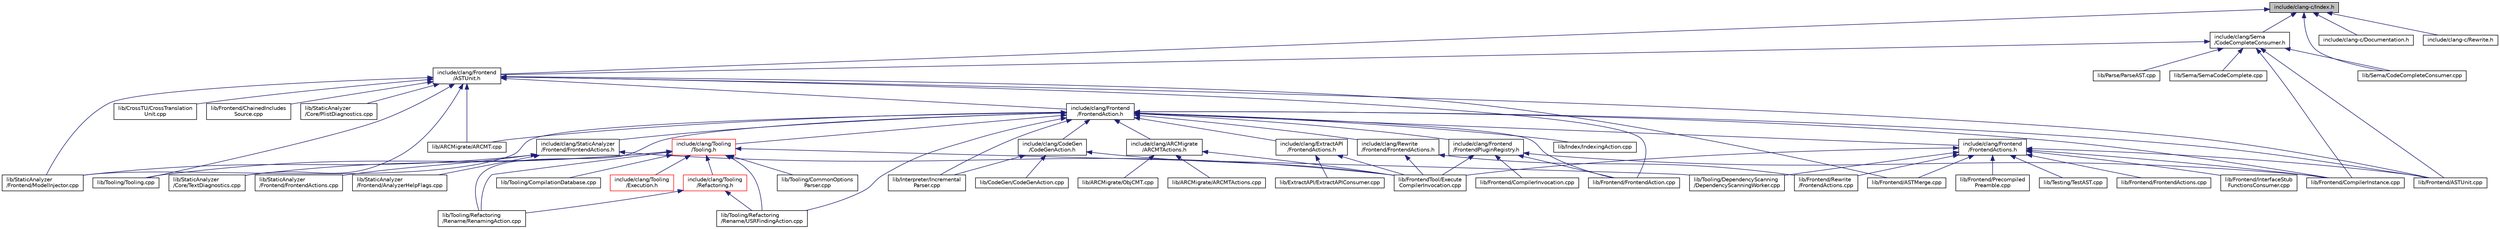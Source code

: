 digraph "include/clang-c/Index.h"
{
 // LATEX_PDF_SIZE
  bgcolor="transparent";
  edge [fontname="Helvetica",fontsize="10",labelfontname="Helvetica",labelfontsize="10"];
  node [fontname="Helvetica",fontsize="10",shape=record];
  Node1 [label="include/clang-c/Index.h",height=0.2,width=0.4,color="black", fillcolor="grey75", style="filled", fontcolor="black",tooltip=" "];
  Node1 -> Node2 [dir="back",color="midnightblue",fontsize="10",style="solid",fontname="Helvetica"];
  Node2 [label="include/clang/Frontend\l/ASTUnit.h",height=0.2,width=0.4,color="black",URL="$ASTUnit_8h.html",tooltip=" "];
  Node2 -> Node3 [dir="back",color="midnightblue",fontsize="10",style="solid",fontname="Helvetica"];
  Node3 [label="include/clang/Frontend\l/FrontendAction.h",height=0.2,width=0.4,color="black",URL="$FrontendAction_8h.html",tooltip=" "];
  Node3 -> Node4 [dir="back",color="midnightblue",fontsize="10",style="solid",fontname="Helvetica"];
  Node4 [label="include/clang/ARCMigrate\l/ARCMTActions.h",height=0.2,width=0.4,color="black",URL="$ARCMTActions_8h.html",tooltip=" "];
  Node4 -> Node5 [dir="back",color="midnightblue",fontsize="10",style="solid",fontname="Helvetica"];
  Node5 [label="lib/ARCMigrate/ARCMTActions.cpp",height=0.2,width=0.4,color="black",URL="$ARCMTActions_8cpp.html",tooltip=" "];
  Node4 -> Node6 [dir="back",color="midnightblue",fontsize="10",style="solid",fontname="Helvetica"];
  Node6 [label="lib/ARCMigrate/ObjCMT.cpp",height=0.2,width=0.4,color="black",URL="$ObjCMT_8cpp.html",tooltip=" "];
  Node4 -> Node7 [dir="back",color="midnightblue",fontsize="10",style="solid",fontname="Helvetica"];
  Node7 [label="lib/FrontendTool/Execute\lCompilerInvocation.cpp",height=0.2,width=0.4,color="black",URL="$ExecuteCompilerInvocation_8cpp.html",tooltip=" "];
  Node3 -> Node8 [dir="back",color="midnightblue",fontsize="10",style="solid",fontname="Helvetica"];
  Node8 [label="include/clang/CodeGen\l/CodeGenAction.h",height=0.2,width=0.4,color="black",URL="$CodeGenAction_8h.html",tooltip=" "];
  Node8 -> Node9 [dir="back",color="midnightblue",fontsize="10",style="solid",fontname="Helvetica"];
  Node9 [label="lib/CodeGen/CodeGenAction.cpp",height=0.2,width=0.4,color="black",URL="$CodeGenAction_8cpp.html",tooltip=" "];
  Node8 -> Node7 [dir="back",color="midnightblue",fontsize="10",style="solid",fontname="Helvetica"];
  Node8 -> Node10 [dir="back",color="midnightblue",fontsize="10",style="solid",fontname="Helvetica"];
  Node10 [label="lib/Interpreter/Incremental\lParser.cpp",height=0.2,width=0.4,color="black",URL="$IncrementalParser_8cpp.html",tooltip=" "];
  Node3 -> Node11 [dir="back",color="midnightblue",fontsize="10",style="solid",fontname="Helvetica"];
  Node11 [label="include/clang/ExtractAPI\l/FrontendActions.h",height=0.2,width=0.4,color="black",URL="$ExtractAPI_2FrontendActions_8h.html",tooltip=" "];
  Node11 -> Node12 [dir="back",color="midnightblue",fontsize="10",style="solid",fontname="Helvetica"];
  Node12 [label="lib/ExtractAPI/ExtractAPIConsumer.cpp",height=0.2,width=0.4,color="black",URL="$ExtractAPIConsumer_8cpp.html",tooltip=" "];
  Node11 -> Node7 [dir="back",color="midnightblue",fontsize="10",style="solid",fontname="Helvetica"];
  Node3 -> Node13 [dir="back",color="midnightblue",fontsize="10",style="solid",fontname="Helvetica"];
  Node13 [label="include/clang/Frontend\l/FrontendActions.h",height=0.2,width=0.4,color="black",URL="$Frontend_2FrontendActions_8h.html",tooltip=" "];
  Node13 -> Node14 [dir="back",color="midnightblue",fontsize="10",style="solid",fontname="Helvetica"];
  Node14 [label="lib/Frontend/ASTMerge.cpp",height=0.2,width=0.4,color="black",URL="$ASTMerge_8cpp.html",tooltip=" "];
  Node13 -> Node15 [dir="back",color="midnightblue",fontsize="10",style="solid",fontname="Helvetica"];
  Node15 [label="lib/Frontend/ASTUnit.cpp",height=0.2,width=0.4,color="black",URL="$ASTUnit_8cpp.html",tooltip=" "];
  Node13 -> Node16 [dir="back",color="midnightblue",fontsize="10",style="solid",fontname="Helvetica"];
  Node16 [label="lib/Frontend/CompilerInstance.cpp",height=0.2,width=0.4,color="black",URL="$CompilerInstance_8cpp.html",tooltip=" "];
  Node13 -> Node17 [dir="back",color="midnightblue",fontsize="10",style="solid",fontname="Helvetica"];
  Node17 [label="lib/Frontend/FrontendActions.cpp",height=0.2,width=0.4,color="black",URL="$Frontend_2FrontendActions_8cpp.html",tooltip=" "];
  Node13 -> Node18 [dir="back",color="midnightblue",fontsize="10",style="solid",fontname="Helvetica"];
  Node18 [label="lib/Frontend/InterfaceStub\lFunctionsConsumer.cpp",height=0.2,width=0.4,color="black",URL="$InterfaceStubFunctionsConsumer_8cpp.html",tooltip=" "];
  Node13 -> Node19 [dir="back",color="midnightblue",fontsize="10",style="solid",fontname="Helvetica"];
  Node19 [label="lib/Frontend/Precompiled\lPreamble.cpp",height=0.2,width=0.4,color="black",URL="$PrecompiledPreamble_8cpp.html",tooltip=" "];
  Node13 -> Node20 [dir="back",color="midnightblue",fontsize="10",style="solid",fontname="Helvetica"];
  Node20 [label="lib/Frontend/Rewrite\l/FrontendActions.cpp",height=0.2,width=0.4,color="black",URL="$Frontend_2Rewrite_2FrontendActions_8cpp.html",tooltip=" "];
  Node13 -> Node7 [dir="back",color="midnightblue",fontsize="10",style="solid",fontname="Helvetica"];
  Node13 -> Node21 [dir="back",color="midnightblue",fontsize="10",style="solid",fontname="Helvetica"];
  Node21 [label="lib/Testing/TestAST.cpp",height=0.2,width=0.4,color="black",URL="$TestAST_8cpp.html",tooltip=" "];
  Node13 -> Node22 [dir="back",color="midnightblue",fontsize="10",style="solid",fontname="Helvetica"];
  Node22 [label="lib/Tooling/DependencyScanning\l/DependencyScanningWorker.cpp",height=0.2,width=0.4,color="black",URL="$DependencyScanningWorker_8cpp.html",tooltip=" "];
  Node3 -> Node23 [dir="back",color="midnightblue",fontsize="10",style="solid",fontname="Helvetica"];
  Node23 [label="include/clang/Frontend\l/FrontendPluginRegistry.h",height=0.2,width=0.4,color="black",URL="$FrontendPluginRegistry_8h.html",tooltip=" "];
  Node23 -> Node16 [dir="back",color="midnightblue",fontsize="10",style="solid",fontname="Helvetica"];
  Node23 -> Node24 [dir="back",color="midnightblue",fontsize="10",style="solid",fontname="Helvetica"];
  Node24 [label="lib/Frontend/CompilerInvocation.cpp",height=0.2,width=0.4,color="black",URL="$CompilerInvocation_8cpp.html",tooltip=" "];
  Node23 -> Node25 [dir="back",color="midnightblue",fontsize="10",style="solid",fontname="Helvetica"];
  Node25 [label="lib/Frontend/FrontendAction.cpp",height=0.2,width=0.4,color="black",URL="$FrontendAction_8cpp.html",tooltip=" "];
  Node23 -> Node7 [dir="back",color="midnightblue",fontsize="10",style="solid",fontname="Helvetica"];
  Node3 -> Node26 [dir="back",color="midnightblue",fontsize="10",style="solid",fontname="Helvetica"];
  Node26 [label="include/clang/Rewrite\l/Frontend/FrontendActions.h",height=0.2,width=0.4,color="black",URL="$Rewrite_2Frontend_2FrontendActions_8h.html",tooltip=" "];
  Node26 -> Node20 [dir="back",color="midnightblue",fontsize="10",style="solid",fontname="Helvetica"];
  Node26 -> Node7 [dir="back",color="midnightblue",fontsize="10",style="solid",fontname="Helvetica"];
  Node3 -> Node27 [dir="back",color="midnightblue",fontsize="10",style="solid",fontname="Helvetica"];
  Node27 [label="include/clang/StaticAnalyzer\l/Frontend/FrontendActions.h",height=0.2,width=0.4,color="black",URL="$StaticAnalyzer_2Frontend_2FrontendActions_8h.html",tooltip=" "];
  Node27 -> Node7 [dir="back",color="midnightblue",fontsize="10",style="solid",fontname="Helvetica"];
  Node27 -> Node28 [dir="back",color="midnightblue",fontsize="10",style="solid",fontname="Helvetica"];
  Node28 [label="lib/StaticAnalyzer\l/Frontend/AnalyzerHelpFlags.cpp",height=0.2,width=0.4,color="black",URL="$AnalyzerHelpFlags_8cpp.html",tooltip=" "];
  Node27 -> Node29 [dir="back",color="midnightblue",fontsize="10",style="solid",fontname="Helvetica"];
  Node29 [label="lib/StaticAnalyzer\l/Frontend/FrontendActions.cpp",height=0.2,width=0.4,color="black",URL="$StaticAnalyzer_2Frontend_2FrontendActions_8cpp.html",tooltip=" "];
  Node27 -> Node30 [dir="back",color="midnightblue",fontsize="10",style="solid",fontname="Helvetica"];
  Node30 [label="lib/StaticAnalyzer\l/Frontend/ModelInjector.cpp",height=0.2,width=0.4,color="black",URL="$ModelInjector_8cpp.html",tooltip=" "];
  Node3 -> Node31 [dir="back",color="midnightblue",fontsize="10",style="solid",fontname="Helvetica"];
  Node31 [label="include/clang/Tooling\l/Tooling.h",height=0.2,width=0.4,color="red",URL="$Tooling_8h.html",tooltip=" "];
  Node31 -> Node32 [dir="back",color="midnightblue",fontsize="10",style="solid",fontname="Helvetica"];
  Node32 [label="include/clang/Tooling\l/Execution.h",height=0.2,width=0.4,color="red",URL="$Execution_8h.html",tooltip=" "];
  Node31 -> Node39 [dir="back",color="midnightblue",fontsize="10",style="solid",fontname="Helvetica"];
  Node39 [label="include/clang/Tooling\l/Refactoring.h",height=0.2,width=0.4,color="red",URL="$Refactoring_8h.html",tooltip=" "];
  Node39 -> Node42 [dir="back",color="midnightblue",fontsize="10",style="solid",fontname="Helvetica"];
  Node42 [label="lib/Tooling/Refactoring\l/Rename/RenamingAction.cpp",height=0.2,width=0.4,color="black",URL="$RenamingAction_8cpp.html",tooltip=" "];
  Node39 -> Node48 [dir="back",color="midnightblue",fontsize="10",style="solid",fontname="Helvetica"];
  Node48 [label="lib/Tooling/Refactoring\l/Rename/USRFindingAction.cpp",height=0.2,width=0.4,color="black",URL="$USRFindingAction_8cpp.html",tooltip=" "];
  Node31 -> Node50 [dir="back",color="midnightblue",fontsize="10",style="solid",fontname="Helvetica"];
  Node50 [label="lib/StaticAnalyzer\l/Core/TextDiagnostics.cpp",height=0.2,width=0.4,color="black",URL="$TextDiagnostics_8cpp.html",tooltip=" "];
  Node31 -> Node51 [dir="back",color="midnightblue",fontsize="10",style="solid",fontname="Helvetica"];
  Node51 [label="lib/Tooling/CommonOptions\lParser.cpp",height=0.2,width=0.4,color="black",URL="$CommonOptionsParser_8cpp.html",tooltip=" "];
  Node31 -> Node52 [dir="back",color="midnightblue",fontsize="10",style="solid",fontname="Helvetica"];
  Node52 [label="lib/Tooling/CompilationDatabase.cpp",height=0.2,width=0.4,color="black",URL="$CompilationDatabase_8cpp.html",tooltip=" "];
  Node31 -> Node22 [dir="back",color="midnightblue",fontsize="10",style="solid",fontname="Helvetica"];
  Node31 -> Node42 [dir="back",color="midnightblue",fontsize="10",style="solid",fontname="Helvetica"];
  Node31 -> Node48 [dir="back",color="midnightblue",fontsize="10",style="solid",fontname="Helvetica"];
  Node31 -> Node56 [dir="back",color="midnightblue",fontsize="10",style="solid",fontname="Helvetica"];
  Node56 [label="lib/Tooling/Tooling.cpp",height=0.2,width=0.4,color="black",URL="$Tooling_8cpp.html",tooltip=" "];
  Node3 -> Node57 [dir="back",color="midnightblue",fontsize="10",style="solid",fontname="Helvetica"];
  Node57 [label="lib/ARCMigrate/ARCMT.cpp",height=0.2,width=0.4,color="black",URL="$ARCMT_8cpp.html",tooltip=" "];
  Node3 -> Node15 [dir="back",color="midnightblue",fontsize="10",style="solid",fontname="Helvetica"];
  Node3 -> Node16 [dir="back",color="midnightblue",fontsize="10",style="solid",fontname="Helvetica"];
  Node3 -> Node25 [dir="back",color="midnightblue",fontsize="10",style="solid",fontname="Helvetica"];
  Node3 -> Node58 [dir="back",color="midnightblue",fontsize="10",style="solid",fontname="Helvetica"];
  Node58 [label="lib/Index/IndexingAction.cpp",height=0.2,width=0.4,color="black",URL="$IndexingAction_8cpp.html",tooltip=" "];
  Node3 -> Node10 [dir="back",color="midnightblue",fontsize="10",style="solid",fontname="Helvetica"];
  Node3 -> Node30 [dir="back",color="midnightblue",fontsize="10",style="solid",fontname="Helvetica"];
  Node3 -> Node42 [dir="back",color="midnightblue",fontsize="10",style="solid",fontname="Helvetica"];
  Node3 -> Node48 [dir="back",color="midnightblue",fontsize="10",style="solid",fontname="Helvetica"];
  Node2 -> Node57 [dir="back",color="midnightblue",fontsize="10",style="solid",fontname="Helvetica"];
  Node2 -> Node59 [dir="back",color="midnightblue",fontsize="10",style="solid",fontname="Helvetica"];
  Node59 [label="lib/CrossTU/CrossTranslation\lUnit.cpp",height=0.2,width=0.4,color="black",URL="$CrossTranslationUnit_8cpp.html",tooltip=" "];
  Node2 -> Node14 [dir="back",color="midnightblue",fontsize="10",style="solid",fontname="Helvetica"];
  Node2 -> Node15 [dir="back",color="midnightblue",fontsize="10",style="solid",fontname="Helvetica"];
  Node2 -> Node60 [dir="back",color="midnightblue",fontsize="10",style="solid",fontname="Helvetica"];
  Node60 [label="lib/Frontend/ChainedIncludes\lSource.cpp",height=0.2,width=0.4,color="black",URL="$ChainedIncludesSource_8cpp.html",tooltip=" "];
  Node2 -> Node25 [dir="back",color="midnightblue",fontsize="10",style="solid",fontname="Helvetica"];
  Node2 -> Node61 [dir="back",color="midnightblue",fontsize="10",style="solid",fontname="Helvetica"];
  Node61 [label="lib/StaticAnalyzer\l/Core/PlistDiagnostics.cpp",height=0.2,width=0.4,color="black",URL="$PlistDiagnostics_8cpp.html",tooltip=" "];
  Node2 -> Node50 [dir="back",color="midnightblue",fontsize="10",style="solid",fontname="Helvetica"];
  Node2 -> Node30 [dir="back",color="midnightblue",fontsize="10",style="solid",fontname="Helvetica"];
  Node2 -> Node56 [dir="back",color="midnightblue",fontsize="10",style="solid",fontname="Helvetica"];
  Node1 -> Node62 [dir="back",color="midnightblue",fontsize="10",style="solid",fontname="Helvetica"];
  Node62 [label="include/clang/Sema\l/CodeCompleteConsumer.h",height=0.2,width=0.4,color="black",URL="$CodeCompleteConsumer_8h.html",tooltip=" "];
  Node62 -> Node2 [dir="back",color="midnightblue",fontsize="10",style="solid",fontname="Helvetica"];
  Node62 -> Node15 [dir="back",color="midnightblue",fontsize="10",style="solid",fontname="Helvetica"];
  Node62 -> Node16 [dir="back",color="midnightblue",fontsize="10",style="solid",fontname="Helvetica"];
  Node62 -> Node63 [dir="back",color="midnightblue",fontsize="10",style="solid",fontname="Helvetica"];
  Node63 [label="lib/Parse/ParseAST.cpp",height=0.2,width=0.4,color="black",URL="$ParseAST_8cpp.html",tooltip=" "];
  Node62 -> Node64 [dir="back",color="midnightblue",fontsize="10",style="solid",fontname="Helvetica"];
  Node64 [label="lib/Sema/CodeCompleteConsumer.cpp",height=0.2,width=0.4,color="black",URL="$CodeCompleteConsumer_8cpp.html",tooltip=" "];
  Node62 -> Node65 [dir="back",color="midnightblue",fontsize="10",style="solid",fontname="Helvetica"];
  Node65 [label="lib/Sema/SemaCodeComplete.cpp",height=0.2,width=0.4,color="black",URL="$SemaCodeComplete_8cpp.html",tooltip=" "];
  Node1 -> Node66 [dir="back",color="midnightblue",fontsize="10",style="solid",fontname="Helvetica"];
  Node66 [label="include/clang-c/Documentation.h",height=0.2,width=0.4,color="black",URL="$Documentation_8h.html",tooltip=" "];
  Node1 -> Node67 [dir="back",color="midnightblue",fontsize="10",style="solid",fontname="Helvetica"];
  Node67 [label="include/clang-c/Rewrite.h",height=0.2,width=0.4,color="black",URL="$Rewrite_8h.html",tooltip=" "];
  Node1 -> Node64 [dir="back",color="midnightblue",fontsize="10",style="solid",fontname="Helvetica"];
}
